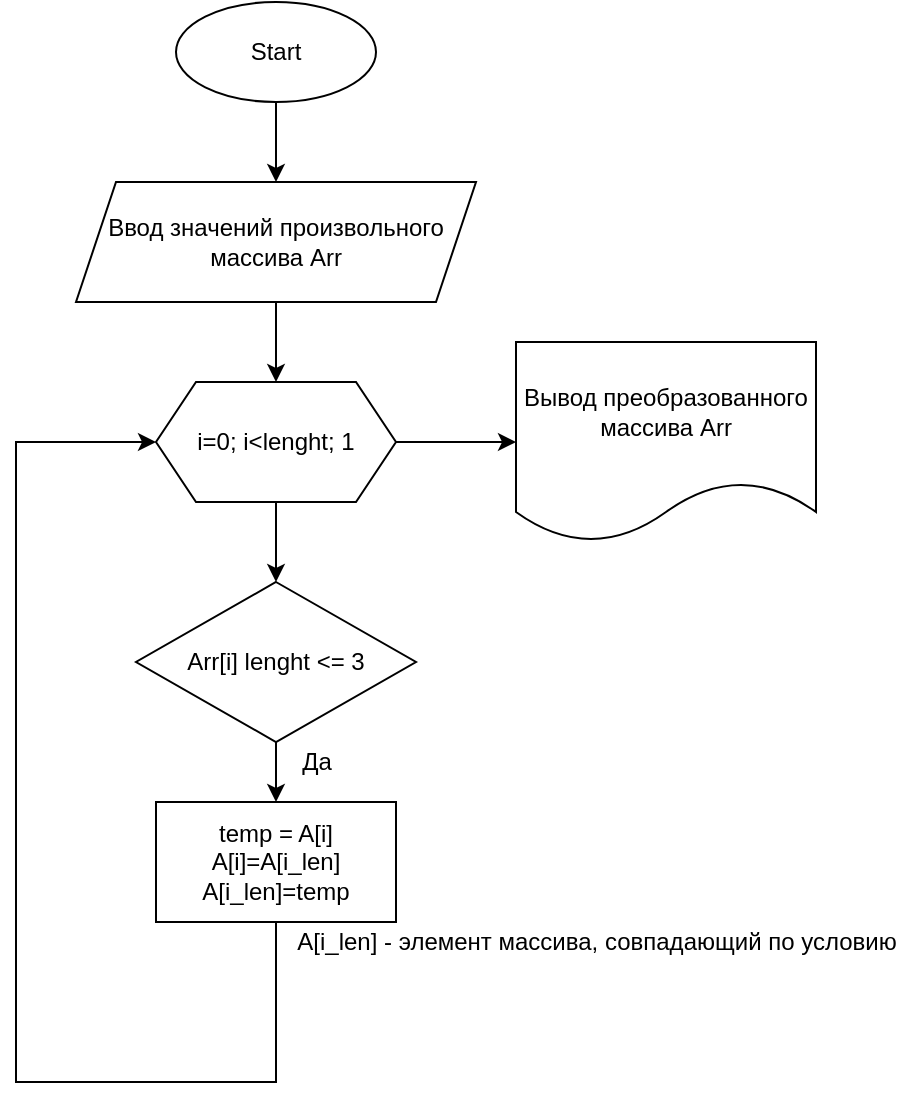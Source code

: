 <mxfile version="19.0.3" type="google"><diagram id="_1abcadM8bg7JGe-R-aC" name="Page-1"><mxGraphModel grid="1" page="1" gridSize="10" guides="1" tooltips="1" connect="1" arrows="1" fold="1" pageScale="1" pageWidth="827" pageHeight="1169" math="0" shadow="0"><root><mxCell id="0"/><mxCell id="1" parent="0"/><mxCell id="LWCHkbZbssYUytQS61g9-5" value="" style="edgeStyle=orthogonalEdgeStyle;rounded=0;orthogonalLoop=1;jettySize=auto;html=1;" edge="1" parent="1" source="LWCHkbZbssYUytQS61g9-1" target="LWCHkbZbssYUytQS61g9-2"><mxGeometry relative="1" as="geometry"/></mxCell><mxCell id="LWCHkbZbssYUytQS61g9-1" value="Start" style="ellipse;whiteSpace=wrap;html=1;" vertex="1" parent="1"><mxGeometry x="350" y="20" width="100" height="50" as="geometry"/></mxCell><mxCell id="LWCHkbZbssYUytQS61g9-7" value="" style="edgeStyle=orthogonalEdgeStyle;rounded=0;orthogonalLoop=1;jettySize=auto;html=1;" edge="1" parent="1" source="LWCHkbZbssYUytQS61g9-2" target="LWCHkbZbssYUytQS61g9-6"><mxGeometry relative="1" as="geometry"/></mxCell><mxCell id="LWCHkbZbssYUytQS61g9-2" value="Ввод значений произвольного массива Arr" style="shape=parallelogram;perimeter=parallelogramPerimeter;whiteSpace=wrap;html=1;fixedSize=1;" vertex="1" parent="1"><mxGeometry x="300" y="110" width="200" height="60" as="geometry"/></mxCell><mxCell id="LWCHkbZbssYUytQS61g9-9" value="" style="edgeStyle=orthogonalEdgeStyle;rounded=0;orthogonalLoop=1;jettySize=auto;html=1;" edge="1" parent="1" source="LWCHkbZbssYUytQS61g9-6" target="LWCHkbZbssYUytQS61g9-8"><mxGeometry relative="1" as="geometry"/></mxCell><mxCell id="LWCHkbZbssYUytQS61g9-17" style="edgeStyle=orthogonalEdgeStyle;rounded=0;orthogonalLoop=1;jettySize=auto;html=1;exitX=1;exitY=0.5;exitDx=0;exitDy=0;" edge="1" parent="1" source="LWCHkbZbssYUytQS61g9-6" target="LWCHkbZbssYUytQS61g9-16"><mxGeometry relative="1" as="geometry"/></mxCell><mxCell id="LWCHkbZbssYUytQS61g9-6" value="&lt;span style=&quot;&quot;&gt;i=0; i&amp;lt;lenght; 1&lt;/span&gt;" style="shape=hexagon;perimeter=hexagonPerimeter2;whiteSpace=wrap;html=1;fixedSize=1;" vertex="1" parent="1"><mxGeometry x="340" y="210" width="120" height="60" as="geometry"/></mxCell><mxCell id="LWCHkbZbssYUytQS61g9-11" value="" style="edgeStyle=orthogonalEdgeStyle;rounded=0;orthogonalLoop=1;jettySize=auto;html=1;" edge="1" parent="1" source="LWCHkbZbssYUytQS61g9-8" target="LWCHkbZbssYUytQS61g9-10"><mxGeometry relative="1" as="geometry"/></mxCell><mxCell id="LWCHkbZbssYUytQS61g9-8" value="Arr[i] lenght &amp;lt;= 3" style="rhombus;whiteSpace=wrap;html=1;" vertex="1" parent="1"><mxGeometry x="330" y="310" width="140" height="80" as="geometry"/></mxCell><mxCell id="LWCHkbZbssYUytQS61g9-12" style="edgeStyle=orthogonalEdgeStyle;rounded=0;orthogonalLoop=1;jettySize=auto;html=1;exitX=0.5;exitY=1;exitDx=0;exitDy=0;entryX=0;entryY=0.5;entryDx=0;entryDy=0;" edge="1" parent="1" source="LWCHkbZbssYUytQS61g9-10" target="LWCHkbZbssYUytQS61g9-6"><mxGeometry relative="1" as="geometry"><Array as="points"><mxPoint x="400" y="560"/><mxPoint x="270" y="560"/><mxPoint x="270" y="240"/></Array></mxGeometry></mxCell><mxCell id="LWCHkbZbssYUytQS61g9-10" value="temp = A[i]&lt;br&gt;A[i]=A[i_len]&lt;br&gt;A[i_len]=temp" style="whiteSpace=wrap;html=1;" vertex="1" parent="1"><mxGeometry x="340" y="420" width="120" height="60" as="geometry"/></mxCell><mxCell id="LWCHkbZbssYUytQS61g9-13" value="Да" style="text;html=1;align=center;verticalAlign=middle;resizable=0;points=[];autosize=1;strokeColor=none;fillColor=none;" vertex="1" parent="1"><mxGeometry x="405" y="390" width="30" height="20" as="geometry"/></mxCell><mxCell id="LWCHkbZbssYUytQS61g9-16" value="Вывод преобразованного массива Arr" style="shape=document;whiteSpace=wrap;html=1;boundedLbl=1;" vertex="1" parent="1"><mxGeometry x="520" y="190" width="150" height="100" as="geometry"/></mxCell><mxCell id="LWCHkbZbssYUytQS61g9-18" value="A[i_len] - элемент массива, совпадающий по условию" style="text;html=1;align=center;verticalAlign=middle;resizable=0;points=[];autosize=1;strokeColor=none;fillColor=none;" vertex="1" parent="1"><mxGeometry x="400" y="480" width="320" height="20" as="geometry"/></mxCell></root></mxGraphModel></diagram></mxfile>